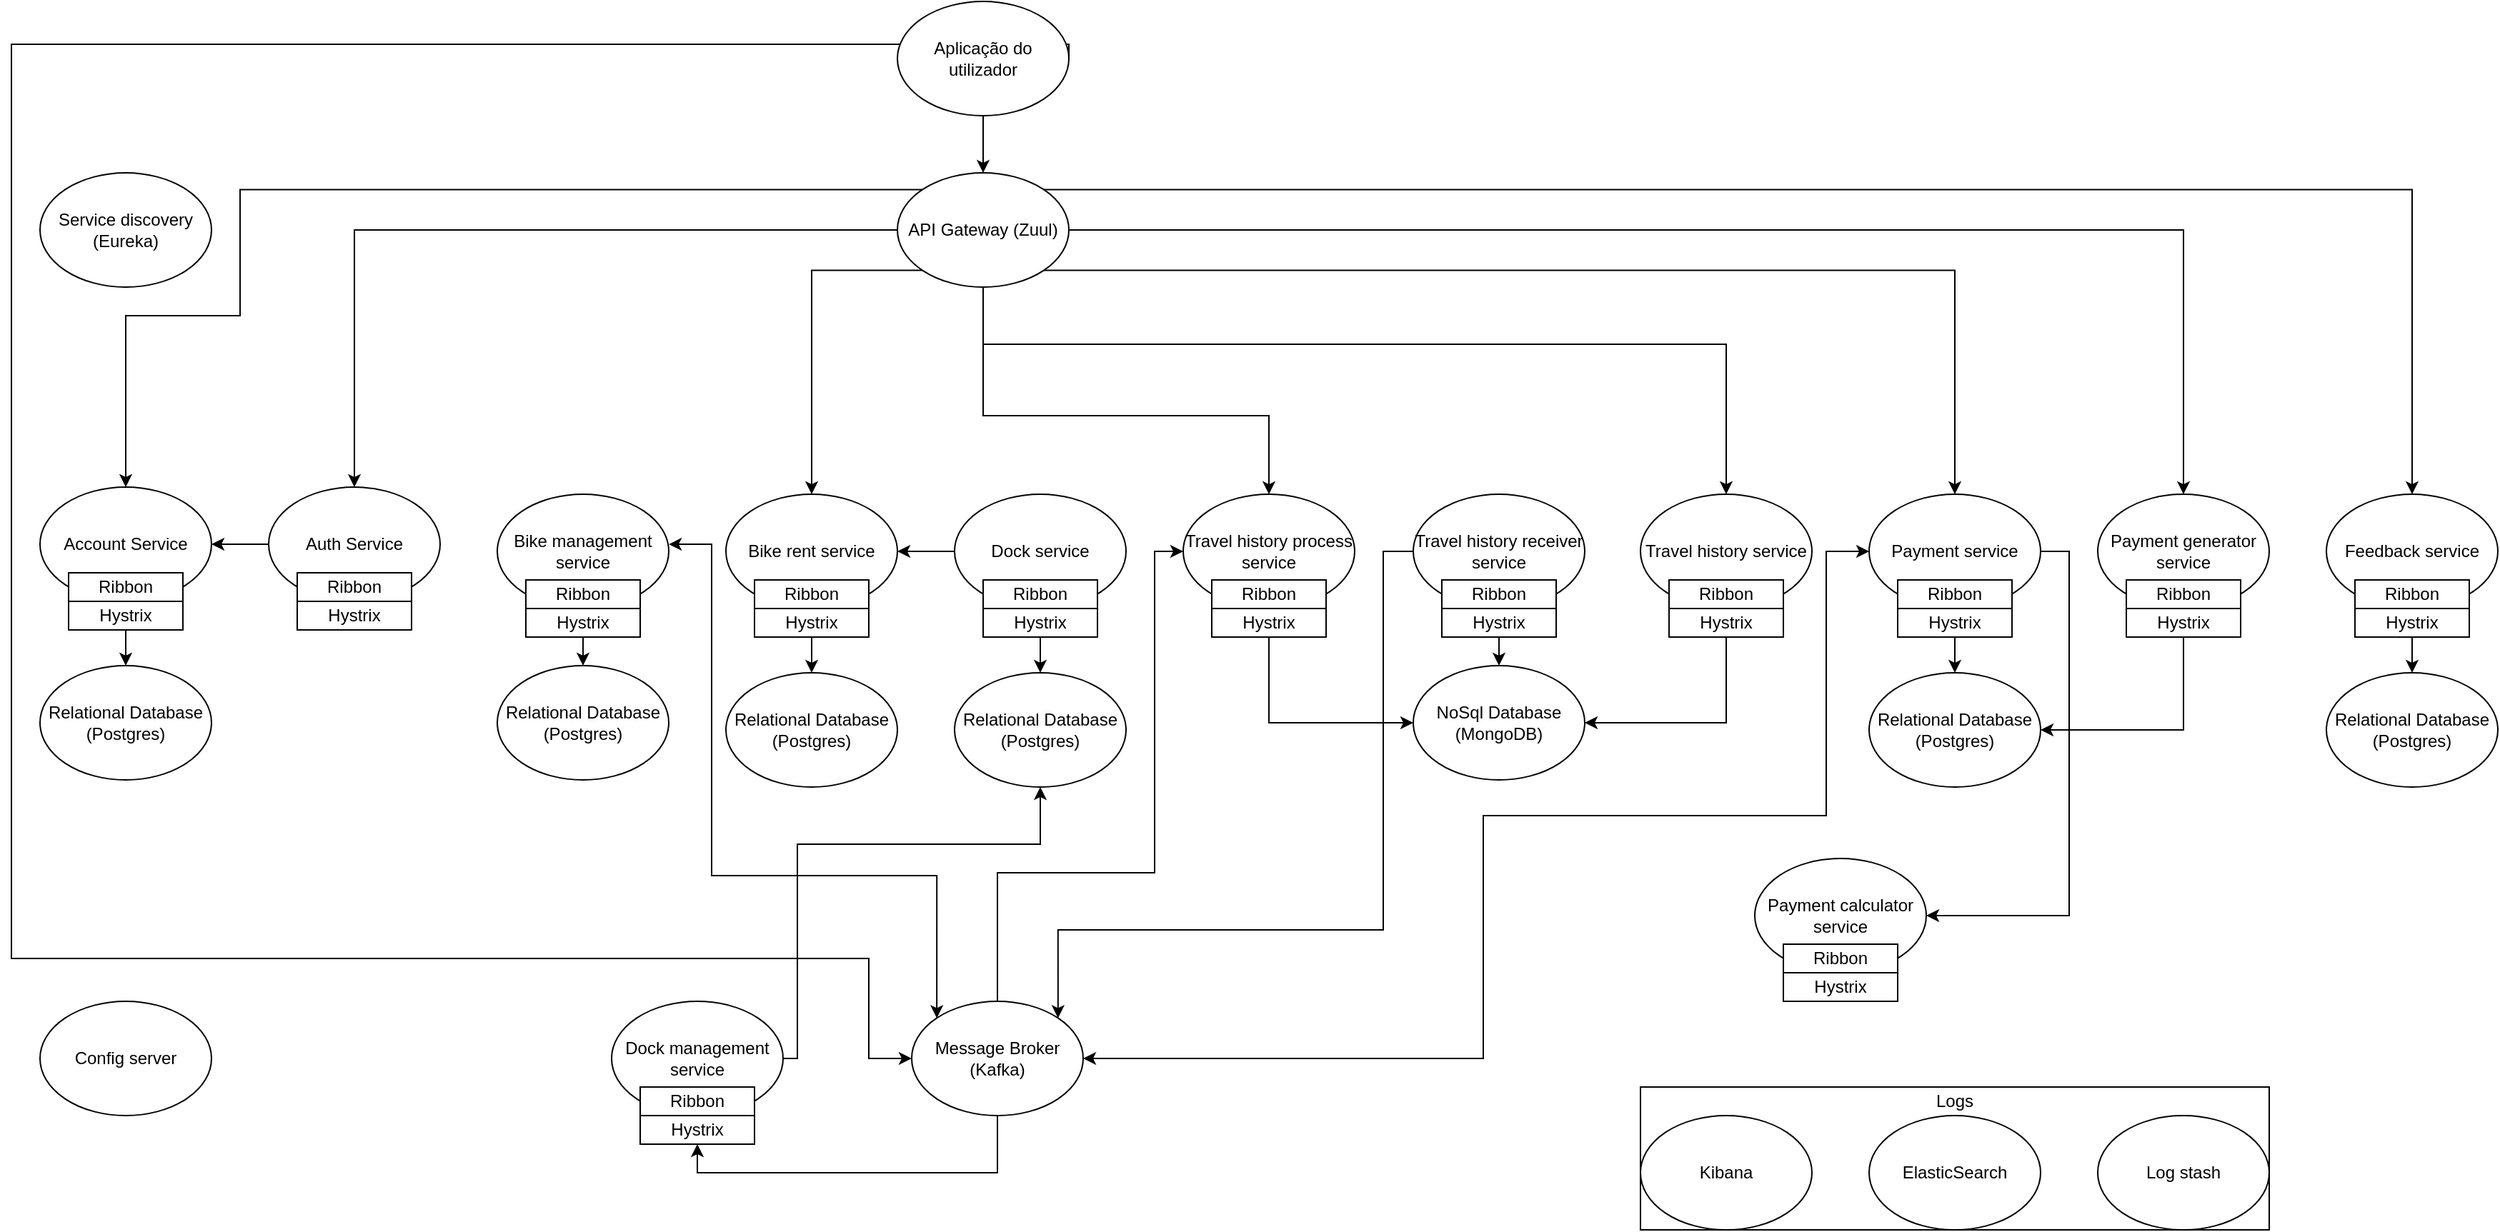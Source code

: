 <mxfile version="13.10.0" type="embed">
    <diagram id="CJzdPwFb055Scu8D0wkf" name="Page-1">
        <mxGraphModel dx="1108" dy="792" grid="1" gridSize="10" guides="1" tooltips="1" connect="1" arrows="1" fold="1" page="1" pageScale="1" pageWidth="827" pageHeight="1169" math="0" shadow="0">
            <root>
                <mxCell id="0"/>
                <mxCell id="1" parent="0"/>
                <mxCell id="0WRFsFUqXYq3tekZzmE6-127" style="edgeStyle=orthogonalEdgeStyle;rounded=0;orthogonalLoop=1;jettySize=auto;html=1;exitX=1;exitY=0.5;exitDx=0;exitDy=0;entryX=0;entryY=0.5;entryDx=0;entryDy=0;" parent="1" source="0WRFsFUqXYq3tekZzmE6-1" target="0WRFsFUqXYq3tekZzmE6-118" edge="1">
                    <mxGeometry relative="1" as="geometry">
                        <Array as="points">
                            <mxPoint x="880" y="70"/>
                            <mxPoint x="140" y="70"/>
                            <mxPoint x="140" y="710"/>
                            <mxPoint x="740" y="710"/>
                            <mxPoint x="740" y="780"/>
                        </Array>
                    </mxGeometry>
                </mxCell>
                <mxCell id="0WRFsFUqXYq3tekZzmE6-195" style="edgeStyle=orthogonalEdgeStyle;rounded=0;orthogonalLoop=1;jettySize=auto;html=1;exitX=0.5;exitY=1;exitDx=0;exitDy=0;" parent="1" source="0WRFsFUqXYq3tekZzmE6-1" target="0WRFsFUqXYq3tekZzmE6-29" edge="1">
                    <mxGeometry relative="1" as="geometry"/>
                </mxCell>
                <mxCell id="0WRFsFUqXYq3tekZzmE6-1" value="Aplicação do utilizador" style="ellipse;whiteSpace=wrap;html=1;" parent="1" vertex="1">
                    <mxGeometry x="760" y="40" width="120" height="80" as="geometry"/>
                </mxCell>
                <mxCell id="0WRFsFUqXYq3tekZzmE6-28" value="Service discovery (Eureka)" style="ellipse;whiteSpace=wrap;html=1;" parent="1" vertex="1">
                    <mxGeometry x="160" y="160" width="120" height="80" as="geometry"/>
                </mxCell>
                <mxCell id="0WRFsFUqXYq3tekZzmE6-91" style="edgeStyle=orthogonalEdgeStyle;rounded=0;orthogonalLoop=1;jettySize=auto;html=1;entryX=0.5;entryY=0;entryDx=0;entryDy=0;" parent="1" source="0WRFsFUqXYq3tekZzmE6-29" target="0WRFsFUqXYq3tekZzmE6-34" edge="1">
                    <mxGeometry relative="1" as="geometry">
                        <Array as="points">
                            <mxPoint x="380" y="200"/>
                        </Array>
                    </mxGeometry>
                </mxCell>
                <mxCell id="0WRFsFUqXYq3tekZzmE6-205" style="edgeStyle=orthogonalEdgeStyle;rounded=0;orthogonalLoop=1;jettySize=auto;html=1;exitX=0;exitY=0;exitDx=0;exitDy=0;entryX=0.5;entryY=0;entryDx=0;entryDy=0;" parent="1" source="0WRFsFUqXYq3tekZzmE6-29" target="0WRFsFUqXYq3tekZzmE6-35" edge="1">
                    <mxGeometry relative="1" as="geometry">
                        <Array as="points">
                            <mxPoint x="300" y="172"/>
                            <mxPoint x="300" y="260"/>
                            <mxPoint x="220" y="260"/>
                        </Array>
                    </mxGeometry>
                </mxCell>
                <mxCell id="0WRFsFUqXYq3tekZzmE6-212" style="edgeStyle=orthogonalEdgeStyle;rounded=0;orthogonalLoop=1;jettySize=auto;html=1;exitX=0.5;exitY=1;exitDx=0;exitDy=0;entryX=0.5;entryY=0;entryDx=0;entryDy=0;" parent="1" source="0WRFsFUqXYq3tekZzmE6-29" target="0WRFsFUqXYq3tekZzmE6-108" edge="1">
                    <mxGeometry relative="1" as="geometry">
                        <Array as="points">
                            <mxPoint x="820" y="280"/>
                            <mxPoint x="1340" y="280"/>
                        </Array>
                    </mxGeometry>
                </mxCell>
                <mxCell id="0WRFsFUqXYq3tekZzmE6-215" style="edgeStyle=orthogonalEdgeStyle;rounded=0;orthogonalLoop=1;jettySize=auto;html=1;exitX=1;exitY=1;exitDx=0;exitDy=0;" parent="1" source="0WRFsFUqXYq3tekZzmE6-29" target="0WRFsFUqXYq3tekZzmE6-38" edge="1">
                    <mxGeometry relative="1" as="geometry"/>
                </mxCell>
                <mxCell id="0WRFsFUqXYq3tekZzmE6-217" style="edgeStyle=orthogonalEdgeStyle;rounded=0;orthogonalLoop=1;jettySize=auto;html=1;exitX=1;exitY=0;exitDx=0;exitDy=0;" parent="1" source="0WRFsFUqXYq3tekZzmE6-29" target="0WRFsFUqXYq3tekZzmE6-89" edge="1">
                    <mxGeometry relative="1" as="geometry"/>
                </mxCell>
                <mxCell id="0WRFsFUqXYq3tekZzmE6-232" style="edgeStyle=elbowEdgeStyle;rounded=0;orthogonalLoop=1;jettySize=auto;html=1;exitX=0;exitY=1;exitDx=0;exitDy=0;entryX=0.5;entryY=0;entryDx=0;entryDy=0;" parent="1" source="0WRFsFUqXYq3tekZzmE6-29" target="0WRFsFUqXYq3tekZzmE6-51" edge="1">
                    <mxGeometry relative="1" as="geometry">
                        <Array as="points">
                            <mxPoint x="700" y="310"/>
                        </Array>
                    </mxGeometry>
                </mxCell>
                <mxCell id="21" style="edgeStyle=orthogonalEdgeStyle;rounded=0;orthogonalLoop=1;jettySize=auto;html=1;entryX=0.5;entryY=0;entryDx=0;entryDy=0;" parent="1" source="0WRFsFUqXYq3tekZzmE6-29" target="15" edge="1">
                    <mxGeometry relative="1" as="geometry"/>
                </mxCell>
                <mxCell id="30" style="edgeStyle=orthogonalEdgeStyle;rounded=0;orthogonalLoop=1;jettySize=auto;html=1;" edge="1" parent="1" source="0WRFsFUqXYq3tekZzmE6-29" target="0WRFsFUqXYq3tekZzmE6-78">
                    <mxGeometry relative="1" as="geometry">
                        <Array as="points">
                            <mxPoint x="820" y="330"/>
                            <mxPoint x="1020" y="330"/>
                        </Array>
                    </mxGeometry>
                </mxCell>
                <mxCell id="0WRFsFUqXYq3tekZzmE6-29" value="API Gateway (Zuul)" style="ellipse;whiteSpace=wrap;html=1;" parent="1" vertex="1">
                    <mxGeometry x="760" y="160" width="120" height="80" as="geometry"/>
                </mxCell>
                <mxCell id="0WRFsFUqXYq3tekZzmE6-32" value="Relational Database (Postgres)" style="ellipse;whiteSpace=wrap;html=1;" parent="1" vertex="1">
                    <mxGeometry x="160" y="505" width="120" height="80" as="geometry"/>
                </mxCell>
                <mxCell id="0WRFsFUqXYq3tekZzmE6-202" style="edgeStyle=orthogonalEdgeStyle;rounded=0;orthogonalLoop=1;jettySize=auto;html=1;exitX=0;exitY=0.5;exitDx=0;exitDy=0;entryX=1;entryY=0.5;entryDx=0;entryDy=0;" parent="1" source="0WRFsFUqXYq3tekZzmE6-34" target="0WRFsFUqXYq3tekZzmE6-35" edge="1">
                    <mxGeometry relative="1" as="geometry"/>
                </mxCell>
                <mxCell id="0WRFsFUqXYq3tekZzmE6-34" value="Auth Service" style="ellipse;whiteSpace=wrap;html=1;" parent="1" vertex="1">
                    <mxGeometry x="320" y="380" width="120" height="80" as="geometry"/>
                </mxCell>
                <mxCell id="0WRFsFUqXYq3tekZzmE6-37" style="edgeStyle=orthogonalEdgeStyle;rounded=0;orthogonalLoop=1;jettySize=auto;html=1;exitX=0.5;exitY=1;exitDx=0;exitDy=0;entryX=0.5;entryY=0;entryDx=0;entryDy=0;" parent="1" source="0WRFsFUqXYq3tekZzmE6-35" target="0WRFsFUqXYq3tekZzmE6-32" edge="1">
                    <mxGeometry relative="1" as="geometry"/>
                </mxCell>
                <mxCell id="0WRFsFUqXYq3tekZzmE6-50" style="edgeStyle=orthogonalEdgeStyle;rounded=0;orthogonalLoop=1;jettySize=auto;html=1;entryX=0.5;entryY=0;entryDx=0;entryDy=0;" parent="1" source="0WRFsFUqXYq3tekZzmE6-38" target="0WRFsFUqXYq3tekZzmE6-49" edge="1">
                    <mxGeometry relative="1" as="geometry"/>
                </mxCell>
                <mxCell id="2" style="edgeStyle=orthogonalEdgeStyle;rounded=0;orthogonalLoop=1;jettySize=auto;html=1;exitX=1;exitY=0.5;exitDx=0;exitDy=0;entryX=1;entryY=0.5;entryDx=0;entryDy=0;" parent="1" source="0WRFsFUqXYq3tekZzmE6-38" target="0WRFsFUqXYq3tekZzmE6-65" edge="1">
                    <mxGeometry relative="1" as="geometry"/>
                </mxCell>
                <mxCell id="0WRFsFUqXYq3tekZzmE6-38" value="Payment service" style="ellipse;whiteSpace=wrap;html=1;" parent="1" vertex="1">
                    <mxGeometry x="1440" y="385" width="120" height="80" as="geometry"/>
                </mxCell>
                <mxCell id="0WRFsFUqXYq3tekZzmE6-49" value="Relational Database (Postgres)" style="ellipse;whiteSpace=wrap;html=1;" parent="1" vertex="1">
                    <mxGeometry x="1440" y="510" width="120" height="80" as="geometry"/>
                </mxCell>
                <mxCell id="0WRFsFUqXYq3tekZzmE6-55" style="edgeStyle=orthogonalEdgeStyle;rounded=0;orthogonalLoop=1;jettySize=auto;html=1;entryX=0.5;entryY=0;entryDx=0;entryDy=0;" parent="1" source="0WRFsFUqXYq3tekZzmE6-51" target="0WRFsFUqXYq3tekZzmE6-54" edge="1">
                    <mxGeometry relative="1" as="geometry"/>
                </mxCell>
                <mxCell id="0WRFsFUqXYq3tekZzmE6-51" value="Bike rent service" style="ellipse;whiteSpace=wrap;html=1;" parent="1" vertex="1">
                    <mxGeometry x="640" y="385" width="120" height="80" as="geometry"/>
                </mxCell>
                <mxCell id="0WRFsFUqXYq3tekZzmE6-54" value="Relational Database (Postgres)" style="ellipse;whiteSpace=wrap;html=1;" parent="1" vertex="1">
                    <mxGeometry x="640" y="510" width="120" height="80" as="geometry"/>
                </mxCell>
                <mxCell id="0WRFsFUqXYq3tekZzmE6-70" value="" style="group" parent="1" vertex="1" connectable="0">
                    <mxGeometry x="1280" y="820" width="440" height="80" as="geometry"/>
                </mxCell>
                <mxCell id="0WRFsFUqXYq3tekZzmE6-71" value="" style="rounded=0;whiteSpace=wrap;html=1;" parent="0WRFsFUqXYq3tekZzmE6-70" vertex="1">
                    <mxGeometry y="-20" width="440" height="100" as="geometry"/>
                </mxCell>
                <mxCell id="0WRFsFUqXYq3tekZzmE6-72" value="Kibana" style="ellipse;whiteSpace=wrap;html=1;" parent="0WRFsFUqXYq3tekZzmE6-70" vertex="1">
                    <mxGeometry width="120" height="80" as="geometry"/>
                </mxCell>
                <mxCell id="0WRFsFUqXYq3tekZzmE6-73" value="ElasticSearch" style="ellipse;whiteSpace=wrap;html=1;" parent="0WRFsFUqXYq3tekZzmE6-70" vertex="1">
                    <mxGeometry x="160" width="120" height="80" as="geometry"/>
                </mxCell>
                <mxCell id="0WRFsFUqXYq3tekZzmE6-74" value="Log stash" style="ellipse;whiteSpace=wrap;html=1;" parent="0WRFsFUqXYq3tekZzmE6-70" vertex="1">
                    <mxGeometry x="320" width="120" height="80" as="geometry"/>
                </mxCell>
                <mxCell id="0WRFsFUqXYq3tekZzmE6-75" value="Logs" style="text;html=1;strokeColor=none;fillColor=none;align=center;verticalAlign=middle;whiteSpace=wrap;rounded=0;" parent="0WRFsFUqXYq3tekZzmE6-70" vertex="1">
                    <mxGeometry x="200" y="-20" width="40" height="20" as="geometry"/>
                </mxCell>
                <mxCell id="0WRFsFUqXYq3tekZzmE6-114" style="edgeStyle=orthogonalEdgeStyle;rounded=0;orthogonalLoop=1;jettySize=auto;html=1;exitX=0.5;exitY=1;exitDx=0;exitDy=0;entryX=0;entryY=0.5;entryDx=0;entryDy=0;" parent="1" source="0WRFsFUqXYq3tekZzmE6-78" target="0WRFsFUqXYq3tekZzmE6-100" edge="1">
                    <mxGeometry relative="1" as="geometry"/>
                </mxCell>
                <mxCell id="0WRFsFUqXYq3tekZzmE6-78" value="Travel history process service" style="ellipse;whiteSpace=wrap;html=1;" parent="1" vertex="1">
                    <mxGeometry x="960" y="385" width="120" height="80" as="geometry"/>
                </mxCell>
                <mxCell id="0WRFsFUqXYq3tekZzmE6-105" style="edgeStyle=orthogonalEdgeStyle;rounded=0;orthogonalLoop=1;jettySize=auto;html=1;" parent="1" source="0WRFsFUqXYq3tekZzmE6-86" target="0WRFsFUqXYq3tekZzmE6-104" edge="1">
                    <mxGeometry relative="1" as="geometry">
                        <Array as="points">
                            <mxPoint x="690" y="630"/>
                            <mxPoint x="860" y="630"/>
                        </Array>
                    </mxGeometry>
                </mxCell>
                <mxCell id="0WRFsFUqXYq3tekZzmE6-97" style="edgeStyle=orthogonalEdgeStyle;rounded=0;orthogonalLoop=1;jettySize=auto;html=1;exitX=0.5;exitY=1;exitDx=0;exitDy=0;entryX=0.5;entryY=0;entryDx=0;entryDy=0;" parent="1" source="0WRFsFUqXYq3tekZzmE6-89" target="0WRFsFUqXYq3tekZzmE6-96" edge="1">
                    <mxGeometry relative="1" as="geometry"/>
                </mxCell>
                <mxCell id="0WRFsFUqXYq3tekZzmE6-89" value="Feedback service" style="ellipse;whiteSpace=wrap;html=1;" parent="1" vertex="1">
                    <mxGeometry x="1760" y="385" width="120" height="80" as="geometry"/>
                </mxCell>
                <mxCell id="0WRFsFUqXYq3tekZzmE6-103" style="edgeStyle=orthogonalEdgeStyle;rounded=0;orthogonalLoop=1;jettySize=auto;html=1;entryX=0.5;entryY=0;entryDx=0;entryDy=0;" parent="1" source="0WRFsFUqXYq3tekZzmE6-90" target="0WRFsFUqXYq3tekZzmE6-102" edge="1">
                    <mxGeometry relative="1" as="geometry"/>
                </mxCell>
                <mxCell id="0WRFsFUqXYq3tekZzmE6-90" value="Bike management service" style="ellipse;whiteSpace=wrap;html=1;" parent="1" vertex="1">
                    <mxGeometry x="480" y="385" width="120" height="80" as="geometry"/>
                </mxCell>
                <mxCell id="0WRFsFUqXYq3tekZzmE6-96" value="Relational Database (Postgres)" style="ellipse;whiteSpace=wrap;html=1;" parent="1" vertex="1">
                    <mxGeometry x="1760" y="510" width="120" height="80" as="geometry"/>
                </mxCell>
                <mxCell id="0WRFsFUqXYq3tekZzmE6-100" value="NoSql Database (MongoDB)" style="ellipse;whiteSpace=wrap;html=1;" parent="1" vertex="1">
                    <mxGeometry x="1121" y="505" width="120" height="80" as="geometry"/>
                </mxCell>
                <mxCell id="0WRFsFUqXYq3tekZzmE6-102" value="Relational Database (Postgres)" style="ellipse;whiteSpace=wrap;html=1;" parent="1" vertex="1">
                    <mxGeometry x="480" y="505" width="120" height="80" as="geometry"/>
                </mxCell>
                <mxCell id="0WRFsFUqXYq3tekZzmE6-104" value="Relational Database (Postgres)" style="ellipse;whiteSpace=wrap;html=1;" parent="1" vertex="1">
                    <mxGeometry x="800" y="510" width="120" height="80" as="geometry"/>
                </mxCell>
                <mxCell id="0WRFsFUqXYq3tekZzmE6-115" style="edgeStyle=orthogonalEdgeStyle;rounded=0;orthogonalLoop=1;jettySize=auto;html=1;exitX=0.5;exitY=1;exitDx=0;exitDy=0;entryX=1;entryY=0.5;entryDx=0;entryDy=0;" parent="1" source="0WRFsFUqXYq3tekZzmE6-108" target="0WRFsFUqXYq3tekZzmE6-100" edge="1">
                    <mxGeometry relative="1" as="geometry">
                        <mxPoint x="1320" y="545" as="targetPoint"/>
                    </mxGeometry>
                </mxCell>
                <mxCell id="0WRFsFUqXYq3tekZzmE6-108" value="Travel history service" style="ellipse;whiteSpace=wrap;html=1;" parent="1" vertex="1">
                    <mxGeometry x="1280" y="385" width="120" height="80" as="geometry"/>
                </mxCell>
                <mxCell id="13" style="edgeStyle=orthogonalEdgeStyle;rounded=0;orthogonalLoop=1;jettySize=auto;html=1;exitX=0.5;exitY=1;exitDx=0;exitDy=0;entryX=0.5;entryY=1;entryDx=0;entryDy=0;" parent="1" source="0WRFsFUqXYq3tekZzmE6-118" target="0WRFsFUqXYq3tekZzmE6-173" edge="1">
                    <mxGeometry relative="1" as="geometry"/>
                </mxCell>
                <mxCell id="29" style="edgeStyle=orthogonalEdgeStyle;rounded=0;orthogonalLoop=1;jettySize=auto;html=1;entryX=0;entryY=0.5;entryDx=0;entryDy=0;" edge="1" parent="1" source="0WRFsFUqXYq3tekZzmE6-118" target="0WRFsFUqXYq3tekZzmE6-78">
                    <mxGeometry relative="1" as="geometry">
                        <Array as="points">
                            <mxPoint x="830" y="650"/>
                            <mxPoint x="940" y="650"/>
                            <mxPoint x="940" y="425"/>
                        </Array>
                    </mxGeometry>
                </mxCell>
                <mxCell id="0WRFsFUqXYq3tekZzmE6-118" value="Message Broker (Kafka)" style="ellipse;whiteSpace=wrap;html=1;" parent="1" vertex="1">
                    <mxGeometry x="770" y="740" width="120" height="80" as="geometry"/>
                </mxCell>
                <mxCell id="0WRFsFUqXYq3tekZzmE6-138" value="" style="group" parent="1" vertex="1" connectable="0">
                    <mxGeometry x="160" y="380" width="120" height="90" as="geometry"/>
                </mxCell>
                <mxCell id="0WRFsFUqXYq3tekZzmE6-35" value="Account Service" style="ellipse;whiteSpace=wrap;html=1;" parent="0WRFsFUqXYq3tekZzmE6-138" vertex="1">
                    <mxGeometry width="120" height="80" as="geometry"/>
                </mxCell>
                <mxCell id="0WRFsFUqXYq3tekZzmE6-146" value="" style="group" parent="1" vertex="1" connectable="0">
                    <mxGeometry x="340" y="440" width="80" height="40" as="geometry"/>
                </mxCell>
                <mxCell id="0WRFsFUqXYq3tekZzmE6-147" value="Hystrix" style="rounded=0;whiteSpace=wrap;html=1;" parent="0WRFsFUqXYq3tekZzmE6-146" vertex="1">
                    <mxGeometry y="20" width="80" height="20" as="geometry"/>
                </mxCell>
                <mxCell id="0WRFsFUqXYq3tekZzmE6-148" value="Ribbon" style="rounded=0;whiteSpace=wrap;html=1;" parent="0WRFsFUqXYq3tekZzmE6-146" vertex="1">
                    <mxGeometry width="80" height="20" as="geometry"/>
                </mxCell>
                <mxCell id="0WRFsFUqXYq3tekZzmE6-134" value="Hystrix" style="rounded=0;whiteSpace=wrap;html=1;" parent="1" vertex="1">
                    <mxGeometry x="180" y="460" width="80" height="20" as="geometry"/>
                </mxCell>
                <mxCell id="0WRFsFUqXYq3tekZzmE6-135" value="Ribbon" style="rounded=0;whiteSpace=wrap;html=1;" parent="1" vertex="1">
                    <mxGeometry x="180" y="440" width="80" height="20" as="geometry"/>
                </mxCell>
                <mxCell id="0WRFsFUqXYq3tekZzmE6-150" value="" style="group" parent="1" vertex="1" connectable="0">
                    <mxGeometry x="500" y="445" width="80" height="40" as="geometry"/>
                </mxCell>
                <mxCell id="0WRFsFUqXYq3tekZzmE6-151" value="Hystrix" style="rounded=0;whiteSpace=wrap;html=1;" parent="0WRFsFUqXYq3tekZzmE6-150" vertex="1">
                    <mxGeometry y="20" width="80" height="20" as="geometry"/>
                </mxCell>
                <mxCell id="0WRFsFUqXYq3tekZzmE6-152" value="Ribbon" style="rounded=0;whiteSpace=wrap;html=1;" parent="0WRFsFUqXYq3tekZzmE6-150" vertex="1">
                    <mxGeometry width="80" height="20" as="geometry"/>
                </mxCell>
                <mxCell id="0WRFsFUqXYq3tekZzmE6-153" value="" style="group" parent="1" vertex="1" connectable="0">
                    <mxGeometry x="660" y="445" width="80" height="40" as="geometry"/>
                </mxCell>
                <mxCell id="0WRFsFUqXYq3tekZzmE6-154" value="Hystrix" style="rounded=0;whiteSpace=wrap;html=1;" parent="0WRFsFUqXYq3tekZzmE6-153" vertex="1">
                    <mxGeometry y="20" width="80" height="20" as="geometry"/>
                </mxCell>
                <mxCell id="0WRFsFUqXYq3tekZzmE6-155" value="Ribbon" style="rounded=0;whiteSpace=wrap;html=1;" parent="0WRFsFUqXYq3tekZzmE6-153" vertex="1">
                    <mxGeometry width="80" height="20" as="geometry"/>
                </mxCell>
                <mxCell id="0WRFsFUqXYq3tekZzmE6-176" value="" style="group" parent="1" vertex="1" connectable="0">
                    <mxGeometry x="980" y="445" width="80" height="40" as="geometry"/>
                </mxCell>
                <mxCell id="0WRFsFUqXYq3tekZzmE6-177" value="Hystrix" style="rounded=0;whiteSpace=wrap;html=1;" parent="0WRFsFUqXYq3tekZzmE6-176" vertex="1">
                    <mxGeometry y="20" width="80" height="20" as="geometry"/>
                </mxCell>
                <mxCell id="0WRFsFUqXYq3tekZzmE6-178" value="Ribbon" style="rounded=0;whiteSpace=wrap;html=1;" parent="0WRFsFUqXYq3tekZzmE6-176" vertex="1">
                    <mxGeometry width="80" height="20" as="geometry"/>
                </mxCell>
                <mxCell id="0WRFsFUqXYq3tekZzmE6-180" value="Hystrix" style="rounded=0;whiteSpace=wrap;html=1;" parent="1" vertex="1">
                    <mxGeometry x="1300" y="465" width="80" height="20" as="geometry"/>
                </mxCell>
                <mxCell id="0WRFsFUqXYq3tekZzmE6-181" value="Ribbon" style="rounded=0;whiteSpace=wrap;html=1;" parent="1" vertex="1">
                    <mxGeometry x="1300" y="445" width="80" height="20" as="geometry"/>
                </mxCell>
                <mxCell id="0WRFsFUqXYq3tekZzmE6-190" value="Ribbon" style="rounded=0;whiteSpace=wrap;html=1;" parent="1" vertex="1">
                    <mxGeometry x="1460" y="445" width="80" height="20" as="geometry"/>
                </mxCell>
                <mxCell id="0WRFsFUqXYq3tekZzmE6-189" value="Hystrix" style="rounded=0;whiteSpace=wrap;html=1;" parent="1" vertex="1">
                    <mxGeometry x="1460" y="465" width="80" height="20" as="geometry"/>
                </mxCell>
                <mxCell id="0WRFsFUqXYq3tekZzmE6-193" value="Ribbon" style="rounded=0;whiteSpace=wrap;html=1;" parent="1" vertex="1">
                    <mxGeometry x="1780" y="445" width="80" height="20" as="geometry"/>
                </mxCell>
                <mxCell id="0WRFsFUqXYq3tekZzmE6-194" value="Hystrix" style="rounded=0;whiteSpace=wrap;html=1;" parent="1" vertex="1">
                    <mxGeometry x="1780" y="465" width="80" height="20" as="geometry"/>
                </mxCell>
                <mxCell id="0WRFsFUqXYq3tekZzmE6-226" value="" style="group" parent="1" vertex="1" connectable="0">
                    <mxGeometry x="560" y="740" width="120" height="100" as="geometry"/>
                </mxCell>
                <mxCell id="0WRFsFUqXYq3tekZzmE6-86" value="&lt;div&gt;Dock management service&lt;/div&gt;" style="ellipse;whiteSpace=wrap;html=1;" parent="0WRFsFUqXYq3tekZzmE6-226" vertex="1">
                    <mxGeometry width="120" height="80" as="geometry"/>
                </mxCell>
                <mxCell id="0WRFsFUqXYq3tekZzmE6-172" value="" style="group" parent="0WRFsFUqXYq3tekZzmE6-226" vertex="1" connectable="0">
                    <mxGeometry x="20" y="60" width="80" height="40" as="geometry"/>
                </mxCell>
                <mxCell id="0WRFsFUqXYq3tekZzmE6-173" value="Hystrix" style="rounded=0;whiteSpace=wrap;html=1;" parent="0WRFsFUqXYq3tekZzmE6-172" vertex="1">
                    <mxGeometry y="20" width="80" height="20" as="geometry"/>
                </mxCell>
                <mxCell id="0WRFsFUqXYq3tekZzmE6-174" value="Ribbon" style="rounded=0;whiteSpace=wrap;html=1;" parent="0WRFsFUqXYq3tekZzmE6-172" vertex="1">
                    <mxGeometry width="80" height="20" as="geometry"/>
                </mxCell>
                <mxCell id="0WRFsFUqXYq3tekZzmE6-233" value="" style="group" parent="1" vertex="1" connectable="0">
                    <mxGeometry x="1360" y="640" width="120" height="100" as="geometry"/>
                </mxCell>
                <mxCell id="0WRFsFUqXYq3tekZzmE6-65" value="Payment calculator service" style="ellipse;whiteSpace=wrap;html=1;" parent="0WRFsFUqXYq3tekZzmE6-233" vertex="1">
                    <mxGeometry width="120" height="80" as="geometry"/>
                </mxCell>
                <mxCell id="0WRFsFUqXYq3tekZzmE6-185" value="Hystrix" style="rounded=0;whiteSpace=wrap;html=1;" parent="0WRFsFUqXYq3tekZzmE6-233" vertex="1">
                    <mxGeometry x="20" y="80" width="80" height="20" as="geometry"/>
                </mxCell>
                <mxCell id="0WRFsFUqXYq3tekZzmE6-186" value="Ribbon" style="rounded=0;whiteSpace=wrap;html=1;" parent="0WRFsFUqXYq3tekZzmE6-233" vertex="1">
                    <mxGeometry x="20" y="60" width="80" height="20" as="geometry"/>
                </mxCell>
                <mxCell id="0WRFsFUqXYq3tekZzmE6-235" value="" style="endArrow=classic;startArrow=classic;html=1;entryX=1;entryY=0.438;entryDx=0;entryDy=0;edgeStyle=orthogonalEdgeStyle;exitX=0;exitY=0;exitDx=0;exitDy=0;rounded=0;entryPerimeter=0;" parent="1" source="0WRFsFUqXYq3tekZzmE6-118" target="0WRFsFUqXYq3tekZzmE6-90" edge="1">
                    <mxGeometry width="50" height="50" relative="1" as="geometry">
                        <mxPoint x="675.0" y="635" as="sourcePoint"/>
                        <mxPoint x="610.0" y="420" as="targetPoint"/>
                        <Array as="points">
                            <mxPoint x="630" y="652"/>
                            <mxPoint x="630" y="420"/>
                        </Array>
                    </mxGeometry>
                </mxCell>
                <mxCell id="0WRFsFUqXYq3tekZzmE6-239" value="" style="endArrow=classic;startArrow=classic;html=1;entryX=1;entryY=0.5;entryDx=0;entryDy=0;edgeStyle=orthogonalEdgeStyle;rounded=0;exitX=0;exitY=0.5;exitDx=0;exitDy=0;" parent="1" source="0WRFsFUqXYq3tekZzmE6-38" target="0WRFsFUqXYq3tekZzmE6-118" edge="1">
                    <mxGeometry width="50" height="50" relative="1" as="geometry">
                        <mxPoint x="997.426" y="640.004" as="sourcePoint"/>
                        <mxPoint x="1040.0" y="691.72" as="targetPoint"/>
                        <Array as="points">
                            <mxPoint x="1410" y="425"/>
                            <mxPoint x="1410" y="610"/>
                            <mxPoint x="1170" y="610"/>
                            <mxPoint x="1170" y="780"/>
                        </Array>
                    </mxGeometry>
                </mxCell>
                <mxCell id="0WRFsFUqXYq3tekZzmE6-240" value="Config server" style="ellipse;whiteSpace=wrap;html=1;" parent="1" vertex="1">
                    <mxGeometry x="160" y="740" width="120" height="80" as="geometry"/>
                </mxCell>
                <mxCell id="3" value="" style="group" parent="1" vertex="1" connectable="0">
                    <mxGeometry x="800" y="385" width="120" height="100" as="geometry"/>
                </mxCell>
                <mxCell id="4" value="&lt;div&gt;Dock service&lt;/div&gt;" style="ellipse;whiteSpace=wrap;html=1;" parent="3" vertex="1">
                    <mxGeometry width="120" height="80" as="geometry"/>
                </mxCell>
                <mxCell id="5" value="" style="group" parent="3" vertex="1" connectable="0">
                    <mxGeometry x="20" y="60" width="80" height="40" as="geometry"/>
                </mxCell>
                <mxCell id="6" value="Hystrix" style="rounded=0;whiteSpace=wrap;html=1;" parent="5" vertex="1">
                    <mxGeometry y="20" width="80" height="20" as="geometry"/>
                </mxCell>
                <mxCell id="7" value="Ribbon" style="rounded=0;whiteSpace=wrap;html=1;" parent="5" vertex="1">
                    <mxGeometry width="80" height="20" as="geometry"/>
                </mxCell>
                <mxCell id="11" style="edgeStyle=orthogonalEdgeStyle;rounded=0;orthogonalLoop=1;jettySize=auto;html=1;exitX=0.5;exitY=1;exitDx=0;exitDy=0;" parent="1" source="6" target="0WRFsFUqXYq3tekZzmE6-104" edge="1">
                    <mxGeometry relative="1" as="geometry"/>
                </mxCell>
                <mxCell id="14" style="edgeStyle=orthogonalEdgeStyle;rounded=0;orthogonalLoop=1;jettySize=auto;html=1;exitX=0;exitY=0.5;exitDx=0;exitDy=0;entryX=1;entryY=0.5;entryDx=0;entryDy=0;" parent="1" source="4" target="0WRFsFUqXYq3tekZzmE6-51" edge="1">
                    <mxGeometry relative="1" as="geometry"/>
                </mxCell>
                <mxCell id="15" value="Payment generator service" style="ellipse;whiteSpace=wrap;html=1;" parent="1" vertex="1">
                    <mxGeometry x="1600" y="385" width="120" height="80" as="geometry"/>
                </mxCell>
                <mxCell id="17" value="Ribbon" style="rounded=0;whiteSpace=wrap;html=1;" parent="1" vertex="1">
                    <mxGeometry x="1620" y="445" width="80" height="20" as="geometry"/>
                </mxCell>
                <mxCell id="20" style="edgeStyle=orthogonalEdgeStyle;rounded=0;orthogonalLoop=1;jettySize=auto;html=1;entryX=1;entryY=0.5;entryDx=0;entryDy=0;" parent="1" source="18" target="0WRFsFUqXYq3tekZzmE6-49" edge="1">
                    <mxGeometry relative="1" as="geometry">
                        <Array as="points">
                            <mxPoint x="1660" y="550"/>
                        </Array>
                    </mxGeometry>
                </mxCell>
                <mxCell id="18" value="Hystrix" style="rounded=0;whiteSpace=wrap;html=1;" parent="1" vertex="1">
                    <mxGeometry x="1620" y="465" width="80" height="20" as="geometry"/>
                </mxCell>
                <mxCell id="23" style="edgeStyle=orthogonalEdgeStyle;rounded=0;orthogonalLoop=1;jettySize=auto;html=1;entryX=0.5;entryY=0;entryDx=0;entryDy=0;" edge="1" parent="1" source="22" target="0WRFsFUqXYq3tekZzmE6-100">
                    <mxGeometry relative="1" as="geometry"/>
                </mxCell>
                <mxCell id="28" style="edgeStyle=orthogonalEdgeStyle;rounded=0;orthogonalLoop=1;jettySize=auto;html=1;entryX=1;entryY=0;entryDx=0;entryDy=0;" edge="1" parent="1" source="22" target="0WRFsFUqXYq3tekZzmE6-118">
                    <mxGeometry relative="1" as="geometry">
                        <mxPoint x="1090" y="630" as="targetPoint"/>
                        <Array as="points">
                            <mxPoint x="1100" y="425"/>
                            <mxPoint x="1100" y="690"/>
                            <mxPoint x="872" y="690"/>
                        </Array>
                    </mxGeometry>
                </mxCell>
                <mxCell id="22" value="Travel history receiver service" style="ellipse;whiteSpace=wrap;html=1;" vertex="1" parent="1">
                    <mxGeometry x="1121" y="385" width="120" height="80" as="geometry"/>
                </mxCell>
                <mxCell id="25" value="Hystrix" style="rounded=0;whiteSpace=wrap;html=1;" vertex="1" parent="1">
                    <mxGeometry x="1141" y="465" width="80" height="20" as="geometry"/>
                </mxCell>
                <mxCell id="26" value="Ribbon" style="rounded=0;whiteSpace=wrap;html=1;" vertex="1" parent="1">
                    <mxGeometry x="1141" y="445" width="80" height="20" as="geometry"/>
                </mxCell>
            </root>
        </mxGraphModel>
    </diagram>
</mxfile>